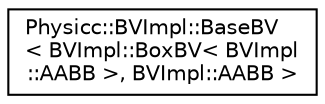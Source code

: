 digraph "Graphical Class Hierarchy"
{
 // LATEX_PDF_SIZE
  edge [fontname="Helvetica",fontsize="10",labelfontname="Helvetica",labelfontsize="10"];
  node [fontname="Helvetica",fontsize="10",shape=record];
  rankdir="LR";
  Node0 [label="Physicc::BVImpl::BaseBV\l\< BVImpl::BoxBV\< BVImpl\l::AABB \>, BVImpl::AABB \>",height=0.2,width=0.4,color="black", fillcolor="white", style="filled",URL="$classPhysicc_1_1BVImpl_1_1BaseBV.html",tooltip=" "];
}
